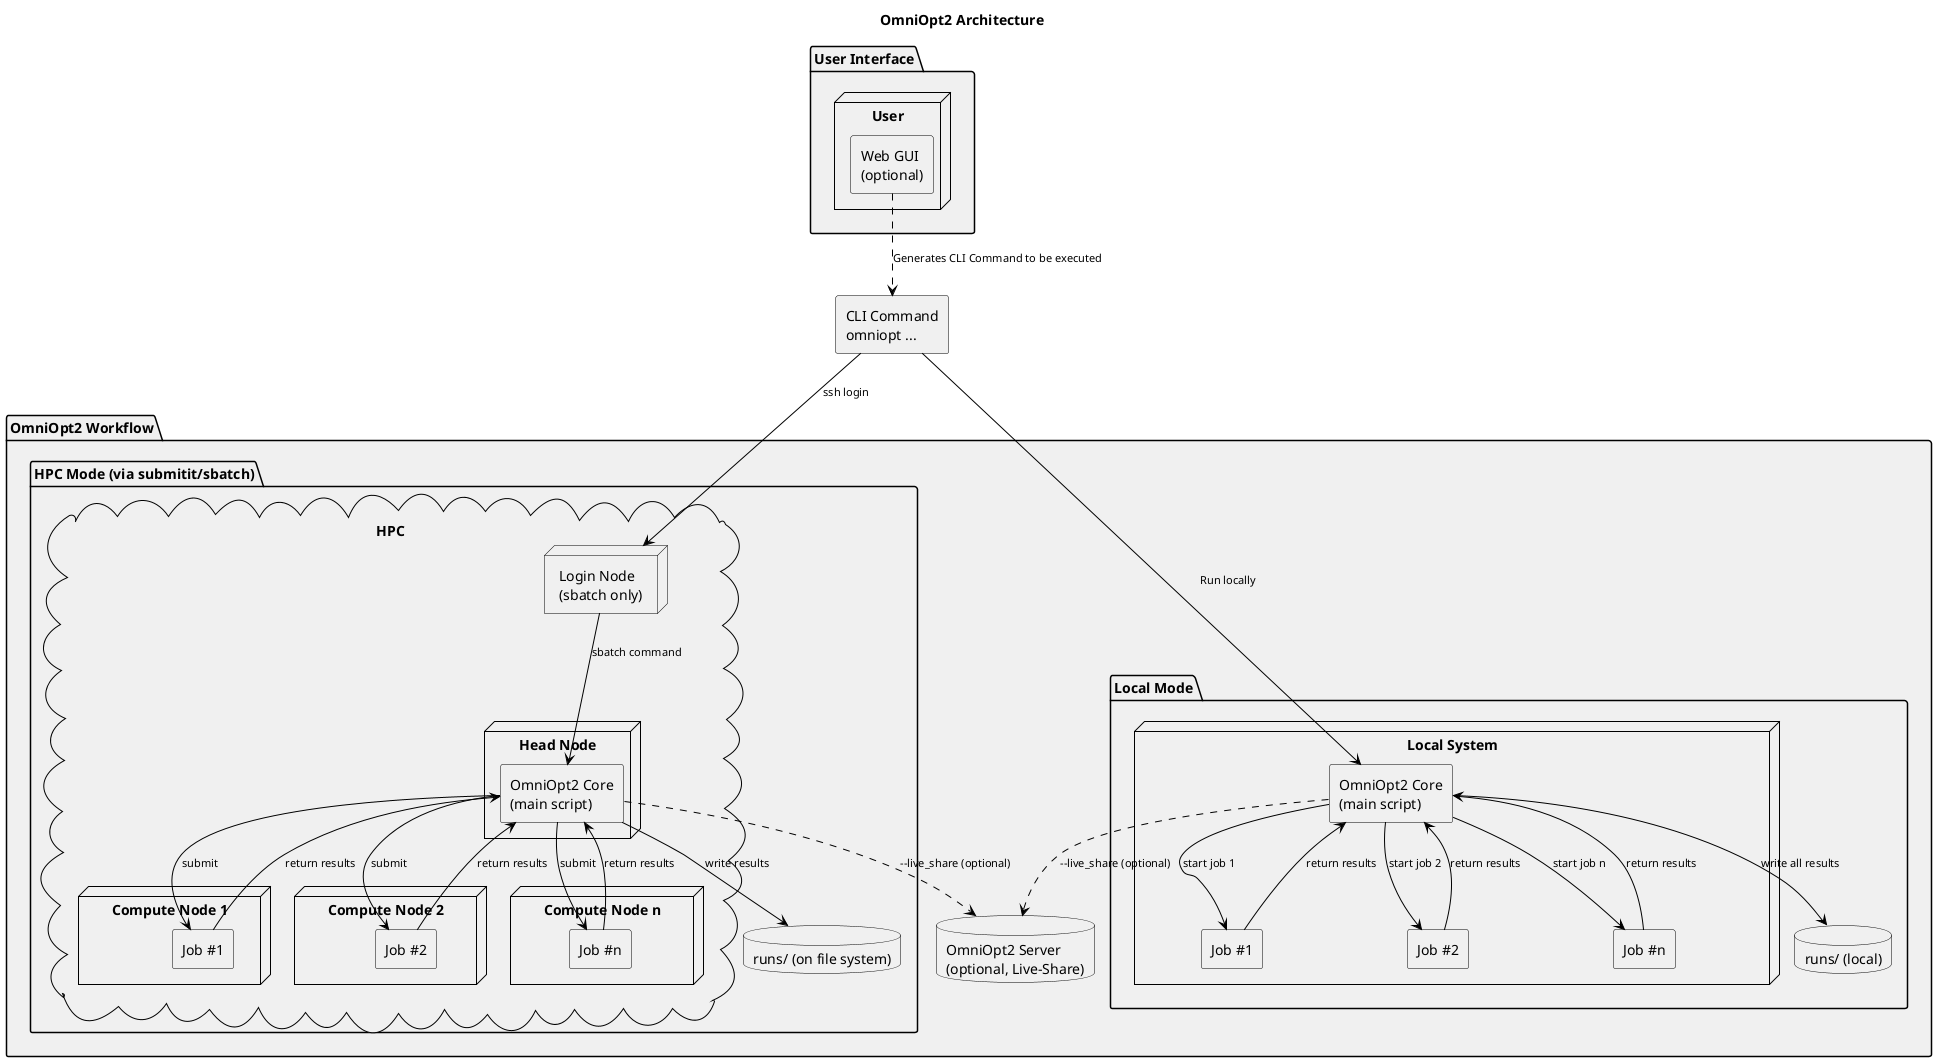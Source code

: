 @startuml

!if (MODE_DARK == "true")
  skinparam backgroundColor #000000
  skinparam defaultFontColor #ffffff
  skinparam titleFontColor #ffffff
  skinparam componentFontColor #ffffff
  skinparam nodeFontColor #ffffff
  skinparam databaseFontColor #ffffff
  skinparam arrowColor #ffffff
  skinparam ArrowFontColor #ffffff

  skinparam componentBackgroundColor #2d2d2d
  skinparam nodeBackgroundColor #2d2d2d
  skinparam databaseBackgroundColor #2d2d2d
  skinparam packageBackgroundColor #2d2d2d
  skinparam cloudBackgroundColor #2d2d2d

  skinparam componentBorderColor #ffffff
  skinparam nodeBorderColor #ffffff
  skinparam databaseBorderColor #ffffff
  skinparam packageBorderColor #ffffff
  skinparam cloudBorderColor #ffffff
  skinparam rectangleBorderColor #ffffff
!else
  skinparam backgroundColor #ffffff
  skinparam defaultFontColor #000000
  skinparam titleFontColor #000000
  skinparam componentFontColor #000000
  skinparam nodeFontColor #000000
  skinparam databaseFontColor #000000
  skinparam arrowColor #000000
  skinparam ArrowFontColor #000000

  skinparam componentBackgroundColor #f0f0f0
  skinparam nodeBackgroundColor #f0f0f0
  skinparam databaseBackgroundColor #f0f0f0
  skinparam packageBackgroundColor #f0f0f0
  skinparam cloudBackgroundColor #f0f0f0

  skinparam componentBorderColor #000000
  skinparam nodeBorderColor #000000
  skinparam databaseBorderColor #000000
  skinparam packageBorderColor #000000
  skinparam cloudBorderColor #000000
  skinparam rectangleBorderColor #000000
!endif

skinparam componentStyle rectangle
skinparam defaultFontName Monospace
skinparam ArrowFontSize 11

title OmniOpt2 Architecture

package "User Interface" {
  node "User" {
    component "Web GUI\n(optional)" as GUI
  }
}

component "CLI Command\nomniopt ..." as CLI

package "OmniOpt2 Workflow" {


  GUI ..> CLI : Generates CLI Command to be executed

  database "OmniOpt2 Server\n(optional, Live-Share)" as OmniOpt2Server

  package "Local Mode" {
	  database "runs/ (local)" as LocalRuns

	  node "Local System" {
		  component "OmniOpt2 Core\n(main script)" as LocalCore
			  component "Job #1" as LocalJobs1
			  component "Job #2" as LocalJobs2
			  component "Job #n" as LocalJobsN
	  }

	  CLI --> LocalCore : Run locally

		  LocalCore --> LocalJobs1 : start job 1
		  LocalJobs1 --> LocalCore : return results

		  LocalCore --> LocalJobs2 : start job 2
		  LocalJobs2 --> LocalCore : return results

		  LocalCore --> LocalJobsN : start job n
		  LocalJobsN --> LocalCore : return results

		  LocalCore --> LocalRuns : write all results

		  LocalCore ..> OmniOpt2Server : --live_share (optional)
  }

  package "HPC Mode (via submitit/sbatch)" {

    cloud "HPC" {

      node "Login Node\n(sbatch only)" as LoginNode

      node "Head Node" {
        component "OmniOpt2 Core\n(main script)" as HPCMaster
      }

      node "Compute Node 1" {
        component "Job #1" as Job1
      }

      node "Compute Node 2" {
        component "Job #2" as Job2
      }

      node "Compute Node n" {
        component "Job #n" as Job3
      }
    }

    database "runs/ (on file system)" as HPCRuns

    CLI --> LoginNode : ssh login
    LoginNode --> HPCMaster : sbatch command

    HPCMaster --> Job1 : submit
    HPCMaster --> Job2 : submit
    HPCMaster --> Job3 : submit

    Job1 -down-> HPCMaster : return results
    Job2 -down-> HPCMaster : return results
    Job3 -down-> HPCMaster : return results

    HPCMaster --> HPCRuns : write results
    HPCMaster ..> OmniOpt2Server : --live_share (optional)
  }
}

@enduml
